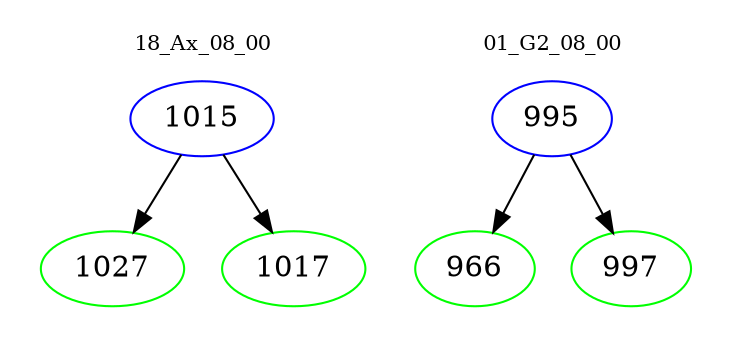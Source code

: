 digraph{
subgraph cluster_0 {
color = white
label = "18_Ax_08_00";
fontsize=10;
T0_1015 [label="1015", color="blue"]
T0_1015 -> T0_1027 [color="black"]
T0_1027 [label="1027", color="green"]
T0_1015 -> T0_1017 [color="black"]
T0_1017 [label="1017", color="green"]
}
subgraph cluster_1 {
color = white
label = "01_G2_08_00";
fontsize=10;
T1_995 [label="995", color="blue"]
T1_995 -> T1_966 [color="black"]
T1_966 [label="966", color="green"]
T1_995 -> T1_997 [color="black"]
T1_997 [label="997", color="green"]
}
}
